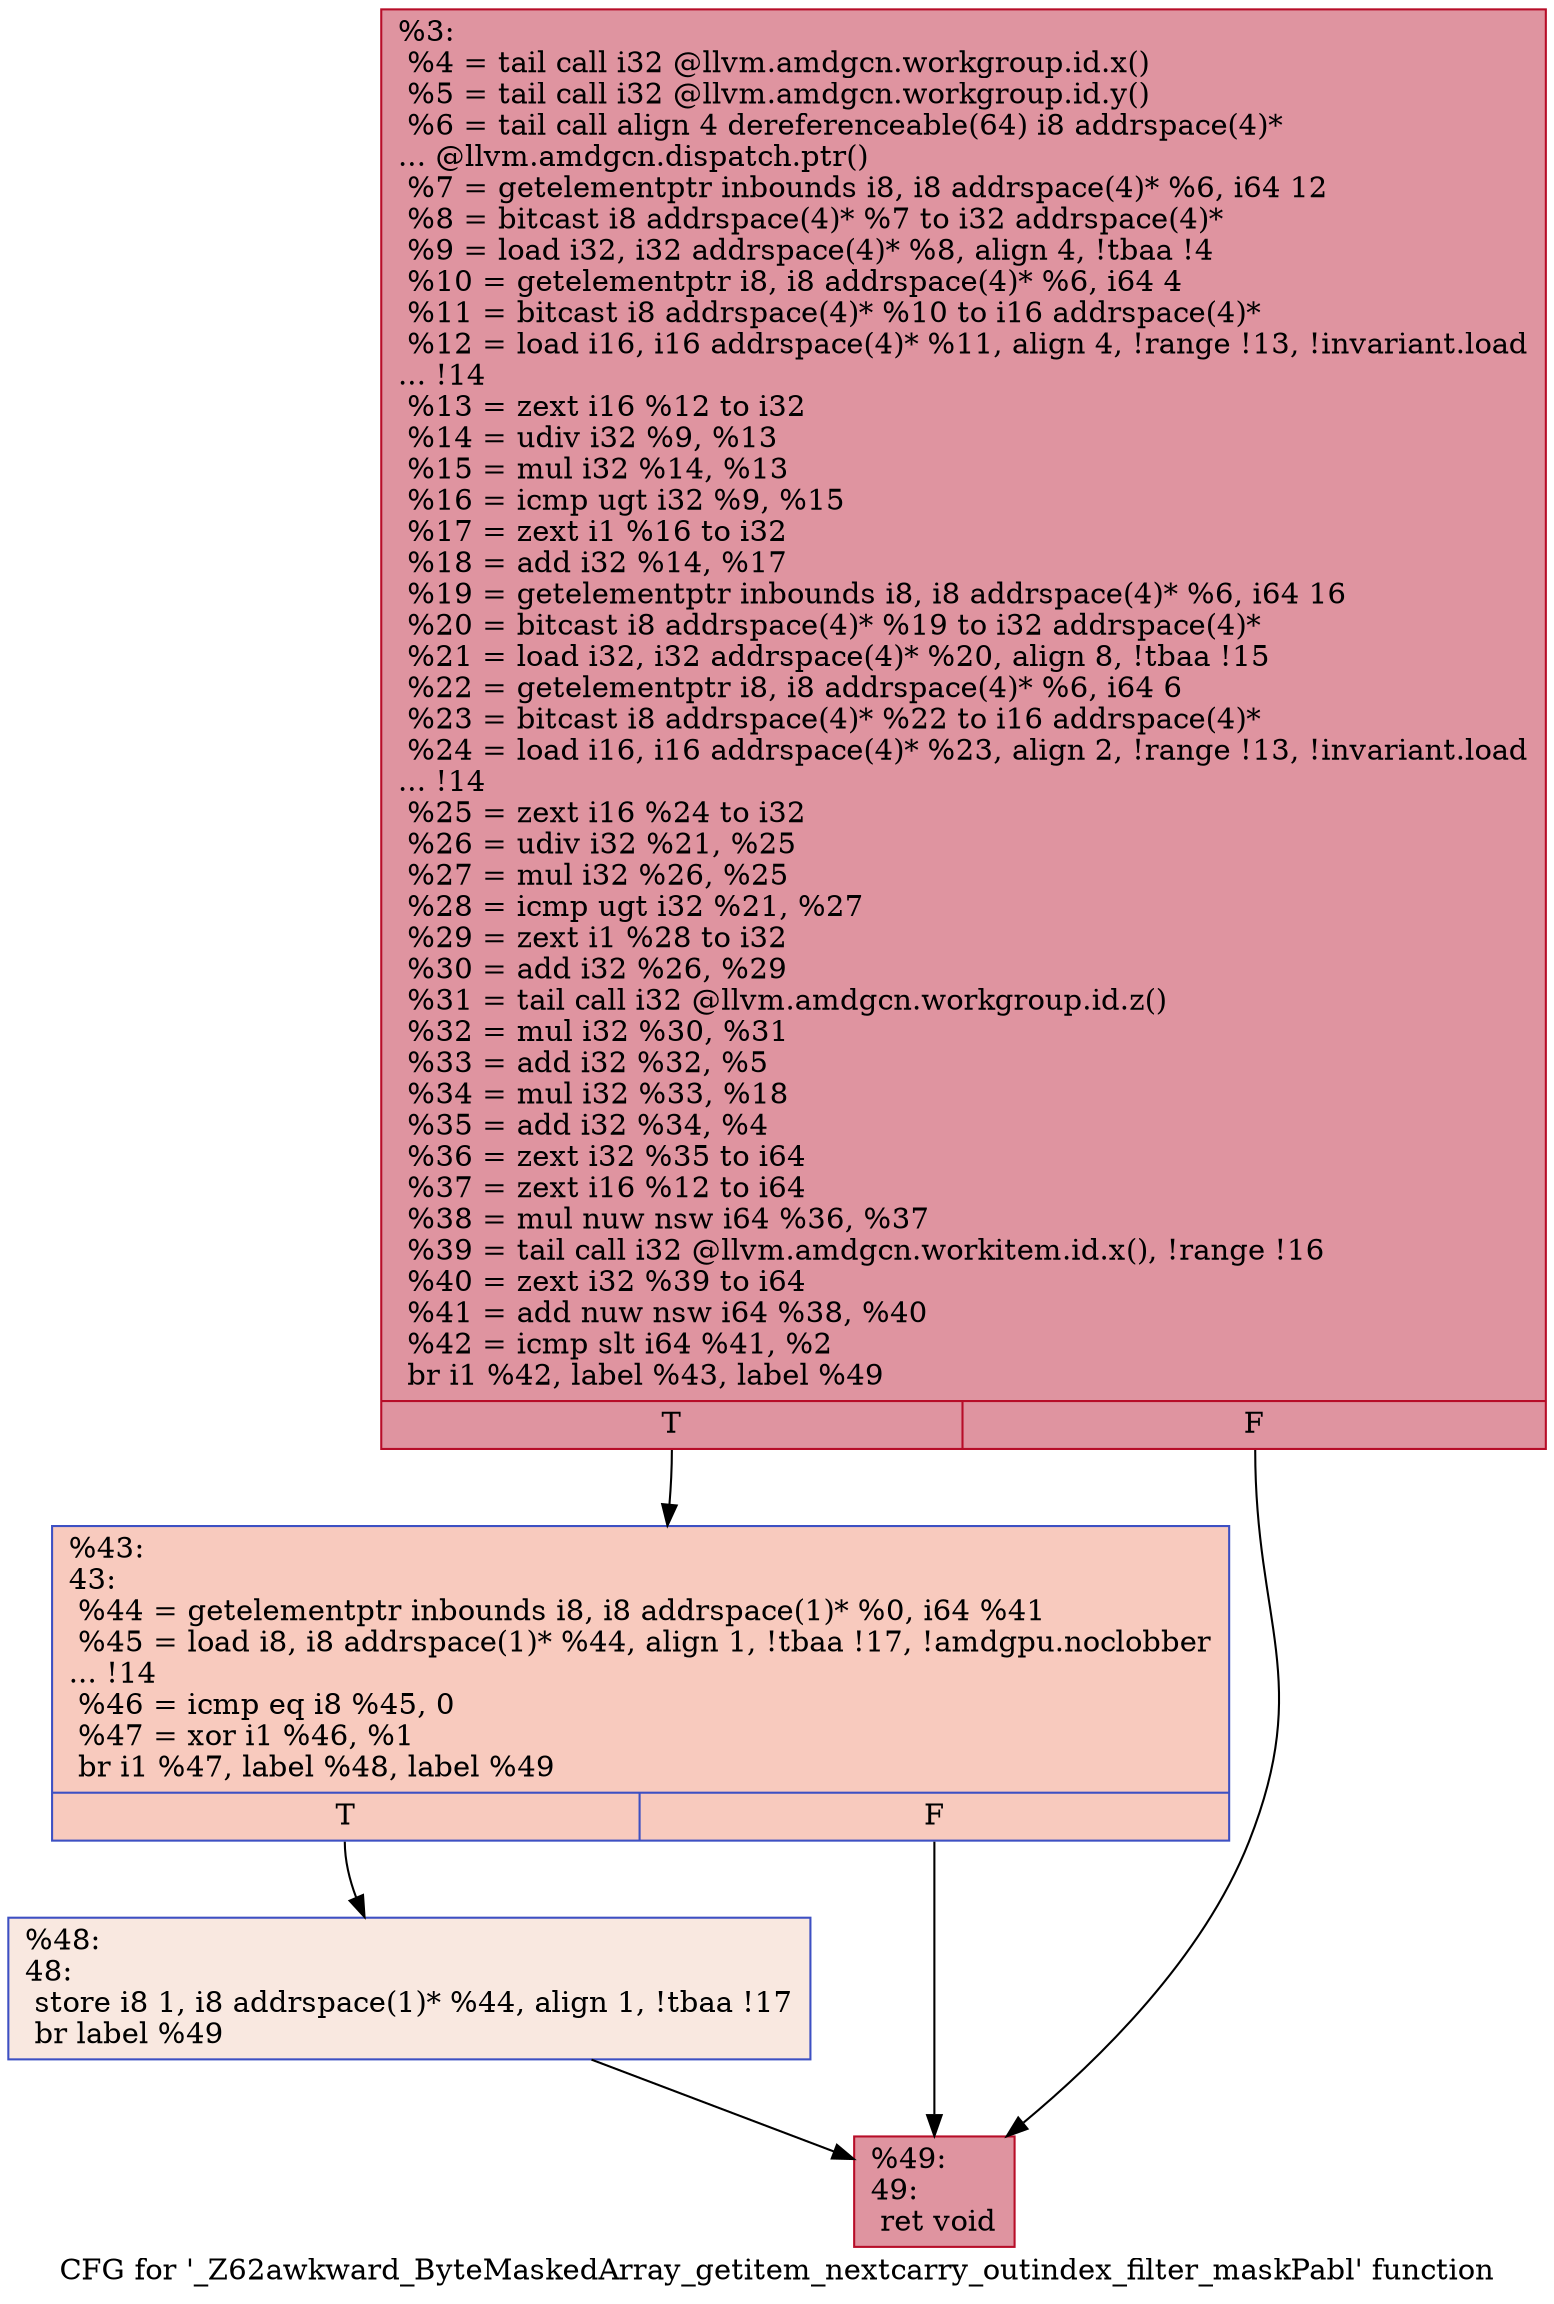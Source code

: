 digraph "CFG for '_Z62awkward_ByteMaskedArray_getitem_nextcarry_outindex_filter_maskPabl' function" {
	label="CFG for '_Z62awkward_ByteMaskedArray_getitem_nextcarry_outindex_filter_maskPabl' function";

	Node0x598a820 [shape=record,color="#b70d28ff", style=filled, fillcolor="#b70d2870",label="{%3:\l  %4 = tail call i32 @llvm.amdgcn.workgroup.id.x()\l  %5 = tail call i32 @llvm.amdgcn.workgroup.id.y()\l  %6 = tail call align 4 dereferenceable(64) i8 addrspace(4)*\l... @llvm.amdgcn.dispatch.ptr()\l  %7 = getelementptr inbounds i8, i8 addrspace(4)* %6, i64 12\l  %8 = bitcast i8 addrspace(4)* %7 to i32 addrspace(4)*\l  %9 = load i32, i32 addrspace(4)* %8, align 4, !tbaa !4\l  %10 = getelementptr i8, i8 addrspace(4)* %6, i64 4\l  %11 = bitcast i8 addrspace(4)* %10 to i16 addrspace(4)*\l  %12 = load i16, i16 addrspace(4)* %11, align 4, !range !13, !invariant.load\l... !14\l  %13 = zext i16 %12 to i32\l  %14 = udiv i32 %9, %13\l  %15 = mul i32 %14, %13\l  %16 = icmp ugt i32 %9, %15\l  %17 = zext i1 %16 to i32\l  %18 = add i32 %14, %17\l  %19 = getelementptr inbounds i8, i8 addrspace(4)* %6, i64 16\l  %20 = bitcast i8 addrspace(4)* %19 to i32 addrspace(4)*\l  %21 = load i32, i32 addrspace(4)* %20, align 8, !tbaa !15\l  %22 = getelementptr i8, i8 addrspace(4)* %6, i64 6\l  %23 = bitcast i8 addrspace(4)* %22 to i16 addrspace(4)*\l  %24 = load i16, i16 addrspace(4)* %23, align 2, !range !13, !invariant.load\l... !14\l  %25 = zext i16 %24 to i32\l  %26 = udiv i32 %21, %25\l  %27 = mul i32 %26, %25\l  %28 = icmp ugt i32 %21, %27\l  %29 = zext i1 %28 to i32\l  %30 = add i32 %26, %29\l  %31 = tail call i32 @llvm.amdgcn.workgroup.id.z()\l  %32 = mul i32 %30, %31\l  %33 = add i32 %32, %5\l  %34 = mul i32 %33, %18\l  %35 = add i32 %34, %4\l  %36 = zext i32 %35 to i64\l  %37 = zext i16 %12 to i64\l  %38 = mul nuw nsw i64 %36, %37\l  %39 = tail call i32 @llvm.amdgcn.workitem.id.x(), !range !16\l  %40 = zext i32 %39 to i64\l  %41 = add nuw nsw i64 %38, %40\l  %42 = icmp slt i64 %41, %2\l  br i1 %42, label %43, label %49\l|{<s0>T|<s1>F}}"];
	Node0x598a820:s0 -> Node0x598ea20;
	Node0x598a820:s1 -> Node0x598eab0;
	Node0x598ea20 [shape=record,color="#3d50c3ff", style=filled, fillcolor="#ef886b70",label="{%43:\l43:                                               \l  %44 = getelementptr inbounds i8, i8 addrspace(1)* %0, i64 %41\l  %45 = load i8, i8 addrspace(1)* %44, align 1, !tbaa !17, !amdgpu.noclobber\l... !14\l  %46 = icmp eq i8 %45, 0\l  %47 = xor i1 %46, %1\l  br i1 %47, label %48, label %49\l|{<s0>T|<s1>F}}"];
	Node0x598ea20:s0 -> Node0x598efa0;
	Node0x598ea20:s1 -> Node0x598eab0;
	Node0x598efa0 [shape=record,color="#3d50c3ff", style=filled, fillcolor="#f1ccb870",label="{%48:\l48:                                               \l  store i8 1, i8 addrspace(1)* %44, align 1, !tbaa !17\l  br label %49\l}"];
	Node0x598efa0 -> Node0x598eab0;
	Node0x598eab0 [shape=record,color="#b70d28ff", style=filled, fillcolor="#b70d2870",label="{%49:\l49:                                               \l  ret void\l}"];
}
